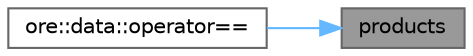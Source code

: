digraph "products"
{
 // INTERACTIVE_SVG=YES
 // LATEX_PDF_SIZE
  bgcolor="transparent";
  edge [fontname=Helvetica,fontsize=10,labelfontname=Helvetica,labelfontsize=10];
  node [fontname=Helvetica,fontsize=10,shape=box,height=0.2,width=0.4];
  rankdir="RL";
  Node1 [label="products",height=0.2,width=0.4,color="gray40", fillcolor="grey60", style="filled", fontcolor="black",tooltip="Return all products."];
  Node1 -> Node2 [dir="back",color="steelblue1",style="solid"];
  Node2 [label="ore::data::operator==",height=0.2,width=0.4,color="grey40", fillcolor="white", style="filled",URL="$namespaceore_1_1data.html#ae6f05ce1dbf7df578b9f1c16ab2b04a0",tooltip=" "];
}
